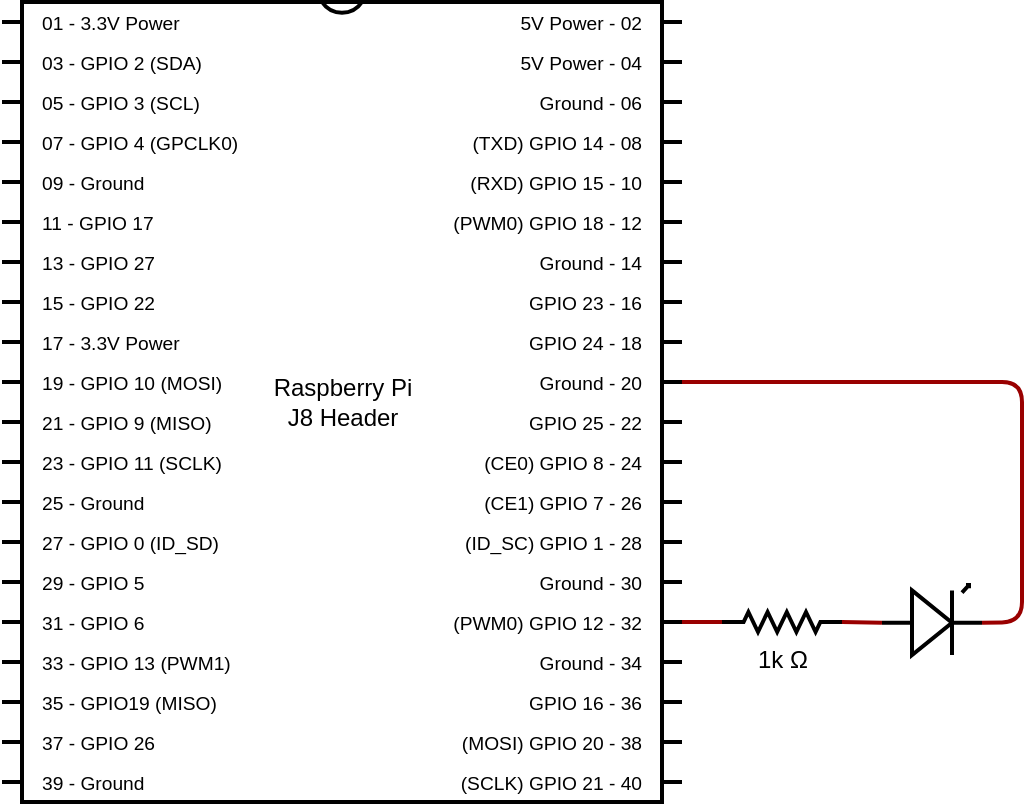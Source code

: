 <mxfile pages="1" version="11.2.8" type="device"><diagram name="Page-1" id="7e0a89b8-554c-2b80-1dc8-d5c74ca68de4"><mxGraphModel dx="2442" dy="1121" grid="1" gridSize="10" guides="1" tooltips="1" connect="1" arrows="1" fold="1" page="0" pageScale="1" pageWidth="1100" pageHeight="850" background="#ffffff" math="0" shadow="0"><root><mxCell id="0"/><mxCell id="1" parent="0"/><mxCell id="6iAu4moibuNdluy4cOX--1" value="&lt;div&gt;Raspberry Pi&lt;/div&gt;&lt;div&gt;J8 Header&lt;br&gt;&lt;/div&gt;" style="shadow=0;dashed=0;align=center;fillColor=#ffffff;html=1;strokeWidth=2;shape=mxgraph.electrical.logic_gates.dual_inline_ic;labelNames=01 - 3.3V Power,03 - GPIO 2 (SDA),05 - GPIO 3 (SCL),07 - GPIO 4 (GPCLK0),09 - Ground,11 - GPIO 17,13 - GPIO 27,15 - GPIO 22,17 - 3.3V Power,19 - GPIO 10 (MOSI),21 - GPIO 9 (MISO),23 - GPIO 11 (SCLK),25 - Ground,27 - GPIO 0 (ID_SD),29 - GPIO 5,31 - GPIO 6,33 - GPIO 13 (PWM1),35 - GPIO19 (MISO),37 - GPIO 26,39 - Ground,(SCLK) GPIO 21 - 40,(MOSI) GPIO 20 - 38,GPIO 16 - 36,Ground - 34,(PWM0) GPIO 12 - 32,Ground - 30,(ID_SC) GPIO 1 - 28,(CE1) GPIO 7 - 26,(CE0) GPIO 8 - 24,GPIO 25 - 22,Ground - 20,GPIO 24 - 18,GPIO 23 - 16,Ground - 14,(PWM0) GPIO 18 - 12,(RXD) GPIO 15 - 10,(TXD) GPIO 14 - 08,Ground - 06,5V Power - 04,5V Power - 02;direction=east;portConstraintRotation=0;portConstraint=none;fixDash=0;autosize=0;collapsible=0;container=0;part=0;pinLabelType=cust;labelCount=40;" parent="1" vertex="1"><mxGeometry x="-130" y="280" width="340" height="400" as="geometry"/></mxCell><mxCell id="6iAu4moibuNdluy4cOX--3" value="1k &lt;span class=&quot;ILfuVd&quot;&gt;&lt;span class=&quot;e24Kjd&quot;&gt;Ω&lt;/span&gt;&lt;/span&gt;" style="pointerEvents=1;verticalLabelPosition=bottom;shadow=0;dashed=0;align=center;fillColor=#ffffff;html=1;verticalAlign=top;strokeWidth=2;shape=mxgraph.electrical.resistors.resistor_2;" parent="1" vertex="1"><mxGeometry x="230" y="585" width="60" height="10" as="geometry"/></mxCell><mxCell id="6iAu4moibuNdluy4cOX--4" value="" style="verticalLabelPosition=bottom;shadow=0;dashed=0;align=center;fillColor=#ffffff;html=1;verticalAlign=top;strokeWidth=2;shape=mxgraph.electrical.opto_electronics.led_1;pointerEvents=1;" parent="1" vertex="1"><mxGeometry x="310" y="571.5" width="50" height="35" as="geometry"/></mxCell><mxCell id="6iAu4moibuNdluy4cOX--6" value="" style="endArrow=none;html=1;strokeColor=#990000;strokeWidth=2;jumpStyle=gap;exitX=1;exitY=0;exitDx=0;exitDy=310;exitPerimeter=0;entryX=0;entryY=0.5;entryDx=0;entryDy=0;entryPerimeter=0;" parent="1" source="6iAu4moibuNdluy4cOX--1" target="6iAu4moibuNdluy4cOX--3" edge="1"><mxGeometry width="100" relative="1" as="geometry"><mxPoint x="270" y="840" as="sourcePoint"/><mxPoint x="370" y="840" as="targetPoint"/></mxGeometry></mxCell><mxCell id="6iAu4moibuNdluy4cOX--7" value="" style="endArrow=none;html=1;strokeColor=#990000;strokeWidth=2;jumpStyle=gap;exitX=1;exitY=0.5;exitDx=0;exitDy=0;exitPerimeter=0;entryX=0;entryY=0.54;entryDx=0;entryDy=0;entryPerimeter=0;" parent="1" source="6iAu4moibuNdluy4cOX--3" target="6iAu4moibuNdluy4cOX--4" edge="1"><mxGeometry width="100" relative="1" as="geometry"><mxPoint x="225" y="680" as="sourcePoint"/><mxPoint x="315" y="685" as="targetPoint"/></mxGeometry></mxCell><mxCell id="6iAu4moibuNdluy4cOX--8" value="" style="endArrow=none;html=1;strokeColor=#990000;strokeWidth=2;jumpStyle=gap;exitX=1;exitY=0.54;exitDx=0;exitDy=0;exitPerimeter=0;entryX=1;entryY=0;entryDx=0;entryDy=190;entryPerimeter=0;" parent="1" source="6iAu4moibuNdluy4cOX--4" target="6iAu4moibuNdluy4cOX--1" edge="1"><mxGeometry width="100" relative="1" as="geometry"><mxPoint x="340" y="790" as="sourcePoint"/><mxPoint x="460" y="903.9" as="targetPoint"/><Array as="points"><mxPoint x="380" y="590"/><mxPoint x="380" y="470"/></Array></mxGeometry></mxCell></root></mxGraphModel></diagram></mxfile>